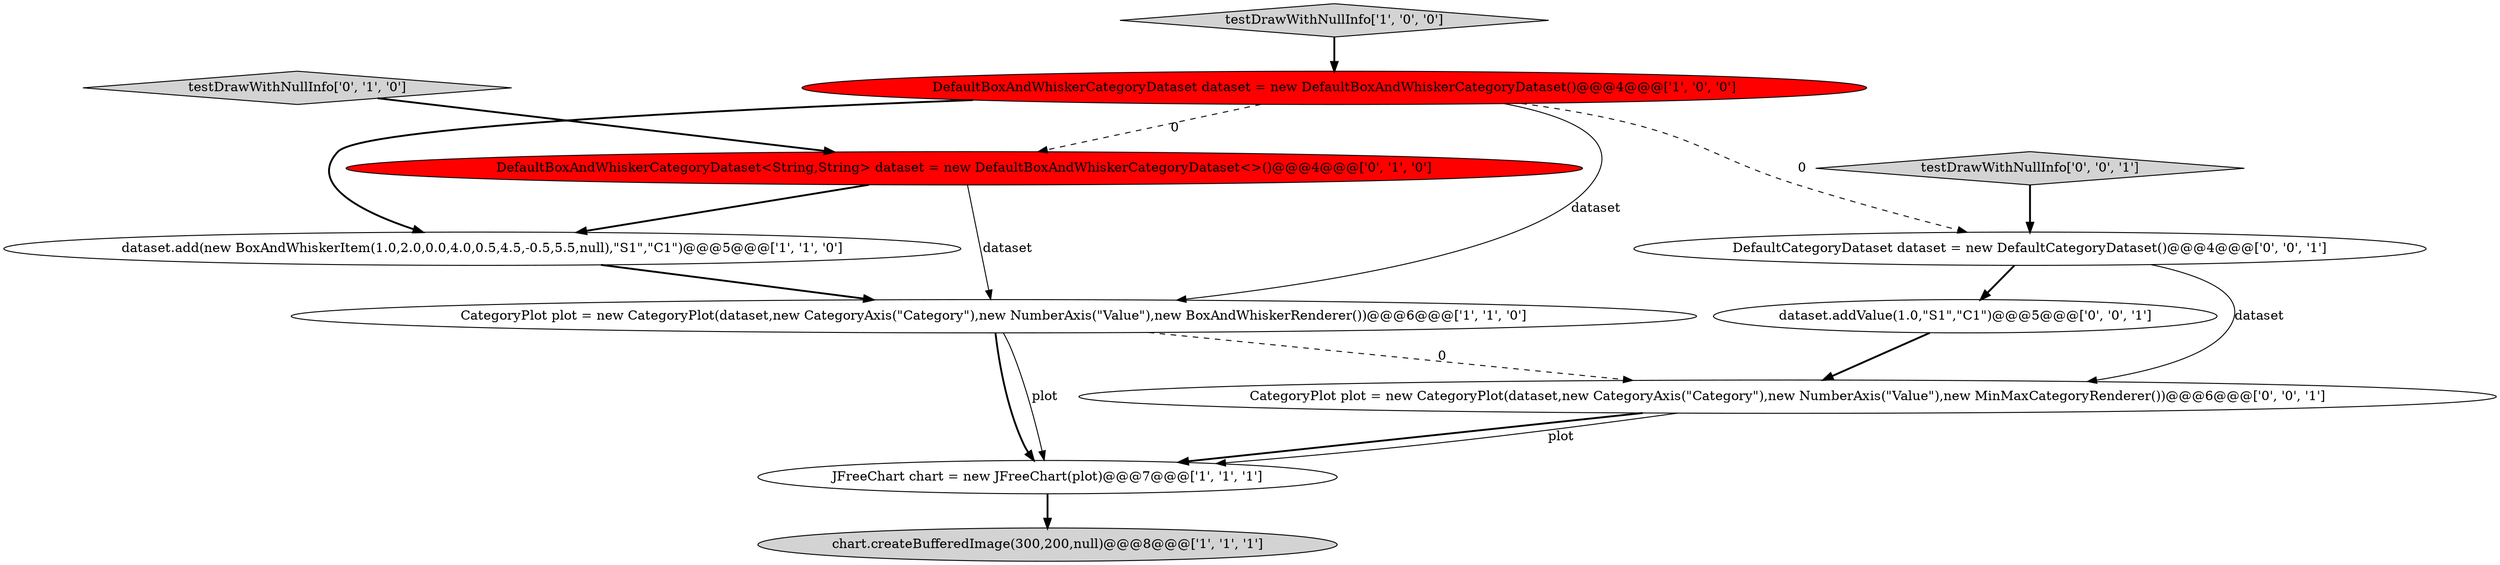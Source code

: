 digraph {
4 [style = filled, label = "CategoryPlot plot = new CategoryPlot(dataset,new CategoryAxis(\"Category\"),new NumberAxis(\"Value\"),new BoxAndWhiskerRenderer())@@@6@@@['1', '1', '0']", fillcolor = white, shape = ellipse image = "AAA0AAABBB1BBB"];
2 [style = filled, label = "dataset.add(new BoxAndWhiskerItem(1.0,2.0,0.0,4.0,0.5,4.5,-0.5,5.5,null),\"S1\",\"C1\")@@@5@@@['1', '1', '0']", fillcolor = white, shape = ellipse image = "AAA0AAABBB1BBB"];
9 [style = filled, label = "DefaultCategoryDataset dataset = new DefaultCategoryDataset()@@@4@@@['0', '0', '1']", fillcolor = white, shape = ellipse image = "AAA0AAABBB3BBB"];
10 [style = filled, label = "CategoryPlot plot = new CategoryPlot(dataset,new CategoryAxis(\"Category\"),new NumberAxis(\"Value\"),new MinMaxCategoryRenderer())@@@6@@@['0', '0', '1']", fillcolor = white, shape = ellipse image = "AAA0AAABBB3BBB"];
8 [style = filled, label = "testDrawWithNullInfo['0', '0', '1']", fillcolor = lightgray, shape = diamond image = "AAA0AAABBB3BBB"];
6 [style = filled, label = "testDrawWithNullInfo['0', '1', '0']", fillcolor = lightgray, shape = diamond image = "AAA0AAABBB2BBB"];
7 [style = filled, label = "DefaultBoxAndWhiskerCategoryDataset<String,String> dataset = new DefaultBoxAndWhiskerCategoryDataset<>()@@@4@@@['0', '1', '0']", fillcolor = red, shape = ellipse image = "AAA1AAABBB2BBB"];
3 [style = filled, label = "DefaultBoxAndWhiskerCategoryDataset dataset = new DefaultBoxAndWhiskerCategoryDataset()@@@4@@@['1', '0', '0']", fillcolor = red, shape = ellipse image = "AAA1AAABBB1BBB"];
0 [style = filled, label = "chart.createBufferedImage(300,200,null)@@@8@@@['1', '1', '1']", fillcolor = lightgray, shape = ellipse image = "AAA0AAABBB1BBB"];
1 [style = filled, label = "testDrawWithNullInfo['1', '0', '0']", fillcolor = lightgray, shape = diamond image = "AAA0AAABBB1BBB"];
5 [style = filled, label = "JFreeChart chart = new JFreeChart(plot)@@@7@@@['1', '1', '1']", fillcolor = white, shape = ellipse image = "AAA0AAABBB1BBB"];
11 [style = filled, label = "dataset.addValue(1.0,\"S1\",\"C1\")@@@5@@@['0', '0', '1']", fillcolor = white, shape = ellipse image = "AAA0AAABBB3BBB"];
1->3 [style = bold, label=""];
4->10 [style = dashed, label="0"];
9->10 [style = solid, label="dataset"];
10->5 [style = bold, label=""];
9->11 [style = bold, label=""];
3->2 [style = bold, label=""];
5->0 [style = bold, label=""];
6->7 [style = bold, label=""];
10->5 [style = solid, label="plot"];
3->9 [style = dashed, label="0"];
2->4 [style = bold, label=""];
4->5 [style = bold, label=""];
7->2 [style = bold, label=""];
11->10 [style = bold, label=""];
4->5 [style = solid, label="plot"];
3->4 [style = solid, label="dataset"];
7->4 [style = solid, label="dataset"];
3->7 [style = dashed, label="0"];
8->9 [style = bold, label=""];
}
